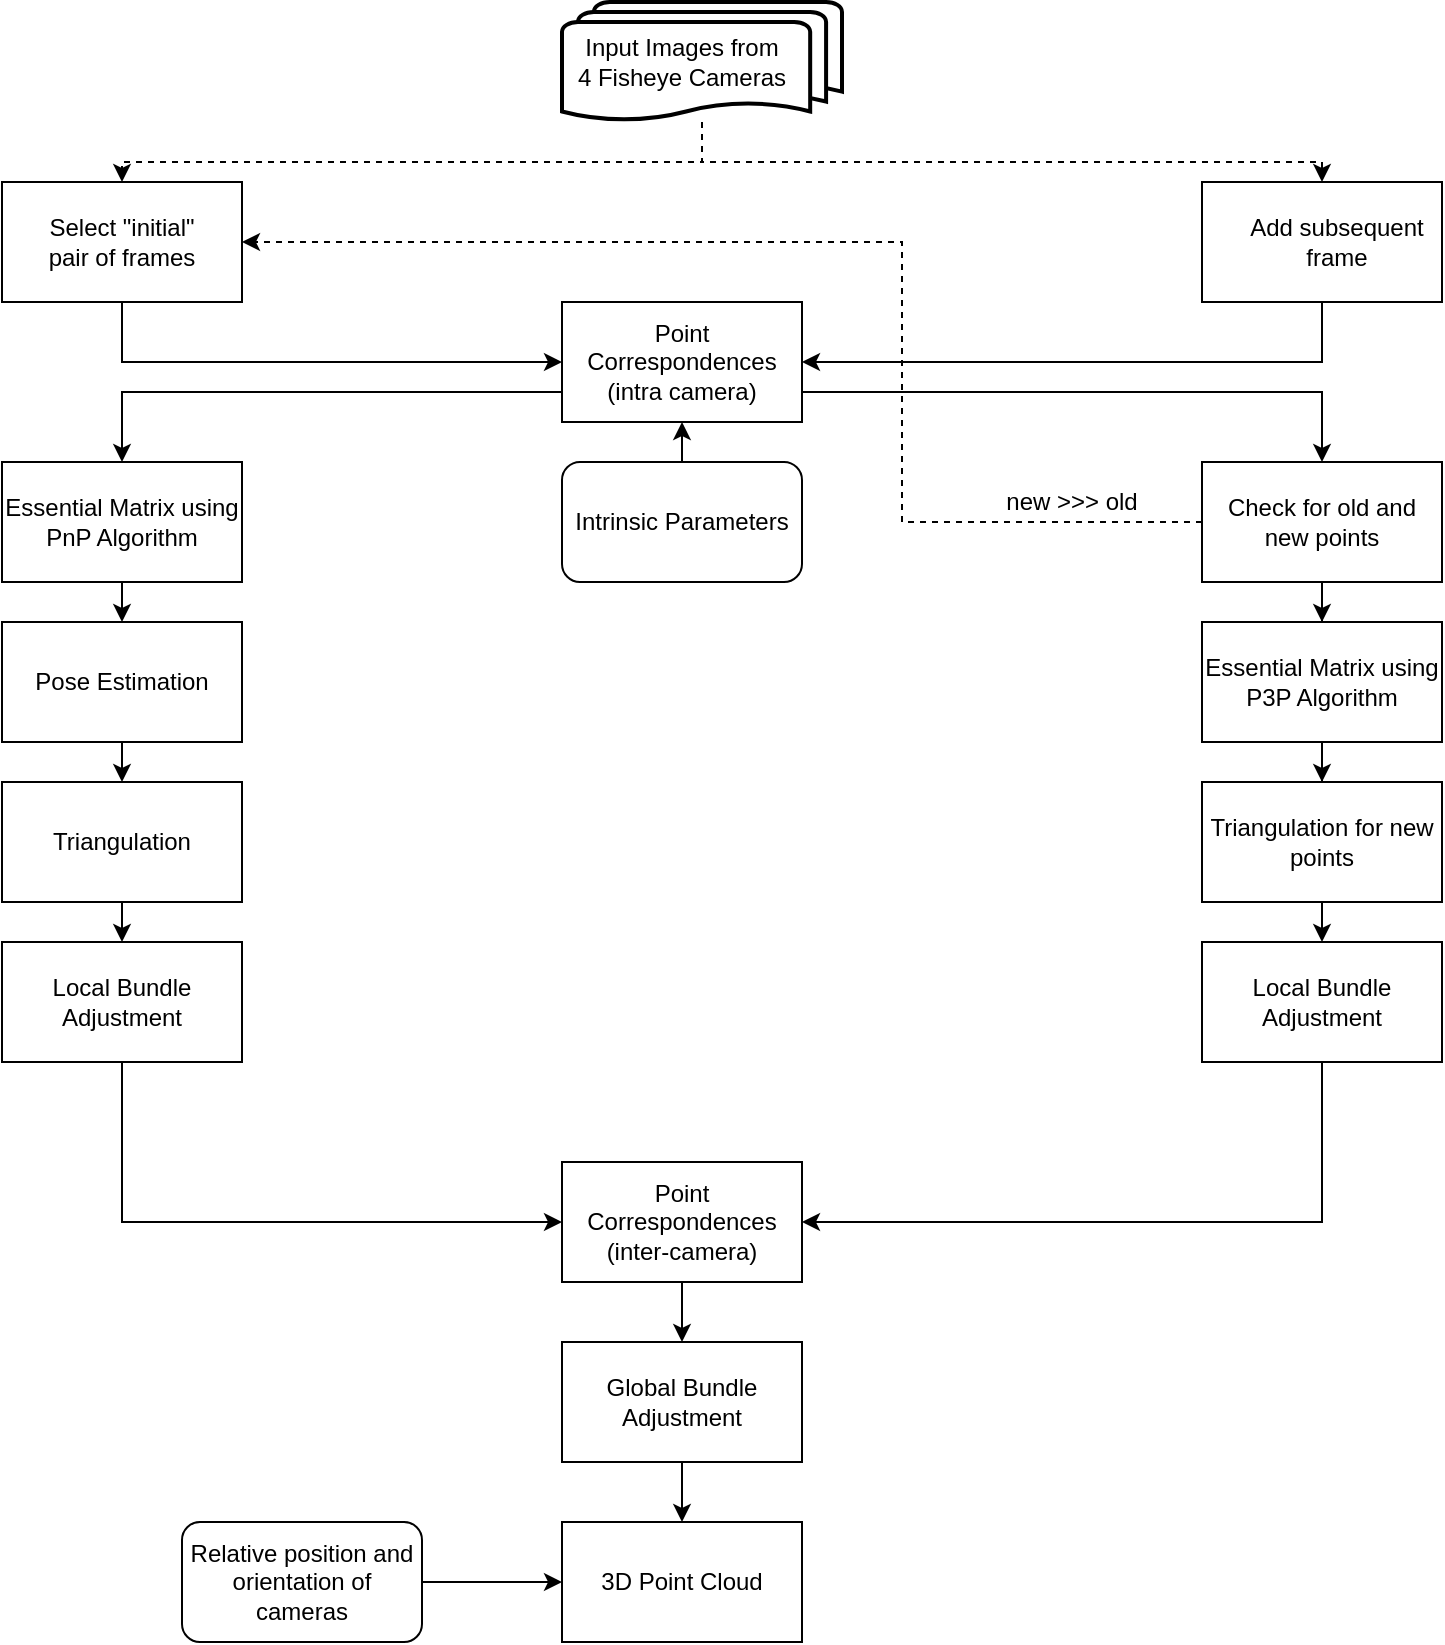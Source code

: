 <mxfile version="14.9.1" type="github">
  <diagram id="lZuwBexNoa2N1XPt0XM3" name="Page-1">
    <mxGraphModel dx="868" dy="393" grid="1" gridSize="10" guides="1" tooltips="1" connect="1" arrows="1" fold="1" page="1" pageScale="1" pageWidth="850" pageHeight="1100" math="0" shadow="0">
      <root>
        <mxCell id="0" />
        <mxCell id="1" parent="0" />
        <mxCell id="ddf9Bvz1MeLeIGU98-r2-6" style="edgeStyle=orthogonalEdgeStyle;rounded=0;orthogonalLoop=1;jettySize=auto;html=1;entryX=0.5;entryY=0;entryDx=0;entryDy=0;dashed=1;" edge="1" parent="1" source="ddf9Bvz1MeLeIGU98-r2-1" target="ddf9Bvz1MeLeIGU98-r2-4">
          <mxGeometry relative="1" as="geometry">
            <Array as="points">
              <mxPoint x="430" y="90" />
              <mxPoint x="140" y="90" />
            </Array>
          </mxGeometry>
        </mxCell>
        <mxCell id="ddf9Bvz1MeLeIGU98-r2-7" style="edgeStyle=orthogonalEdgeStyle;rounded=0;orthogonalLoop=1;jettySize=auto;html=1;entryX=0.5;entryY=0;entryDx=0;entryDy=0;dashed=1;" edge="1" parent="1" source="ddf9Bvz1MeLeIGU98-r2-1" target="ddf9Bvz1MeLeIGU98-r2-5">
          <mxGeometry relative="1" as="geometry">
            <Array as="points">
              <mxPoint x="430" y="90" />
              <mxPoint x="740" y="90" />
            </Array>
          </mxGeometry>
        </mxCell>
        <mxCell id="ddf9Bvz1MeLeIGU98-r2-1" value="" style="strokeWidth=2;html=1;shape=mxgraph.flowchart.multi-document;whiteSpace=wrap;" vertex="1" parent="1">
          <mxGeometry x="360" y="10" width="140" height="60" as="geometry" />
        </mxCell>
        <mxCell id="ddf9Bvz1MeLeIGU98-r2-2" value="Input Images from &lt;br&gt;4 Fisheye Cameras" style="text;html=1;strokeColor=none;fillColor=none;align=center;verticalAlign=middle;whiteSpace=wrap;rounded=0;" vertex="1" parent="1">
          <mxGeometry x="360" y="30" width="120" height="20" as="geometry" />
        </mxCell>
        <mxCell id="ddf9Bvz1MeLeIGU98-r2-12" style="edgeStyle=orthogonalEdgeStyle;rounded=0;orthogonalLoop=1;jettySize=auto;html=1;entryX=0;entryY=0.5;entryDx=0;entryDy=0;" edge="1" parent="1" source="ddf9Bvz1MeLeIGU98-r2-4" target="ddf9Bvz1MeLeIGU98-r2-11">
          <mxGeometry relative="1" as="geometry">
            <Array as="points">
              <mxPoint x="140" y="190" />
            </Array>
          </mxGeometry>
        </mxCell>
        <mxCell id="ddf9Bvz1MeLeIGU98-r2-4" value="" style="rounded=0;whiteSpace=wrap;html=1;" vertex="1" parent="1">
          <mxGeometry x="80" y="100" width="120" height="60" as="geometry" />
        </mxCell>
        <mxCell id="ddf9Bvz1MeLeIGU98-r2-13" style="edgeStyle=orthogonalEdgeStyle;rounded=0;orthogonalLoop=1;jettySize=auto;html=1;entryX=1;entryY=0.5;entryDx=0;entryDy=0;" edge="1" parent="1" source="ddf9Bvz1MeLeIGU98-r2-5" target="ddf9Bvz1MeLeIGU98-r2-11">
          <mxGeometry relative="1" as="geometry">
            <mxPoint x="510" y="198" as="targetPoint" />
            <Array as="points">
              <mxPoint x="740" y="190" />
            </Array>
          </mxGeometry>
        </mxCell>
        <mxCell id="ddf9Bvz1MeLeIGU98-r2-5" value="" style="rounded=0;whiteSpace=wrap;html=1;" vertex="1" parent="1">
          <mxGeometry x="680" y="100" width="120" height="60" as="geometry" />
        </mxCell>
        <mxCell id="ddf9Bvz1MeLeIGU98-r2-9" value="Select &quot;initial&quot; pair of frames" style="text;html=1;strokeColor=none;fillColor=none;align=center;verticalAlign=middle;whiteSpace=wrap;rounded=0;" vertex="1" parent="1">
          <mxGeometry x="95" y="120" width="90" height="20" as="geometry" />
        </mxCell>
        <mxCell id="ddf9Bvz1MeLeIGU98-r2-10" value="Add subsequent frame" style="text;html=1;strokeColor=none;fillColor=none;align=center;verticalAlign=middle;whiteSpace=wrap;rounded=0;" vertex="1" parent="1">
          <mxGeometry x="695" y="120" width="105" height="20" as="geometry" />
        </mxCell>
        <mxCell id="ddf9Bvz1MeLeIGU98-r2-18" style="edgeStyle=orthogonalEdgeStyle;rounded=0;orthogonalLoop=1;jettySize=auto;html=1;exitX=0;exitY=0.75;exitDx=0;exitDy=0;entryX=0.5;entryY=0;entryDx=0;entryDy=0;" edge="1" parent="1" source="ddf9Bvz1MeLeIGU98-r2-11" target="ddf9Bvz1MeLeIGU98-r2-14">
          <mxGeometry relative="1" as="geometry" />
        </mxCell>
        <mxCell id="ddf9Bvz1MeLeIGU98-r2-32" style="edgeStyle=orthogonalEdgeStyle;rounded=0;orthogonalLoop=1;jettySize=auto;html=1;exitX=1;exitY=0.75;exitDx=0;exitDy=0;entryX=0.5;entryY=0;entryDx=0;entryDy=0;" edge="1" parent="1" source="ddf9Bvz1MeLeIGU98-r2-11" target="ddf9Bvz1MeLeIGU98-r2-23">
          <mxGeometry relative="1" as="geometry" />
        </mxCell>
        <mxCell id="ddf9Bvz1MeLeIGU98-r2-11" value="Point Correspondences&lt;br&gt;(intra camera)" style="rounded=0;whiteSpace=wrap;html=1;" vertex="1" parent="1">
          <mxGeometry x="360" y="160" width="120" height="60" as="geometry" />
        </mxCell>
        <mxCell id="ddf9Bvz1MeLeIGU98-r2-20" style="edgeStyle=orthogonalEdgeStyle;rounded=0;orthogonalLoop=1;jettySize=auto;html=1;exitX=0.5;exitY=1;exitDx=0;exitDy=0;entryX=0.5;entryY=0;entryDx=0;entryDy=0;" edge="1" parent="1" source="ddf9Bvz1MeLeIGU98-r2-14" target="ddf9Bvz1MeLeIGU98-r2-15">
          <mxGeometry relative="1" as="geometry" />
        </mxCell>
        <mxCell id="ddf9Bvz1MeLeIGU98-r2-14" value="Essential Matrix using PnP Algorithm" style="rounded=0;whiteSpace=wrap;html=1;" vertex="1" parent="1">
          <mxGeometry x="80" y="240" width="120" height="60" as="geometry" />
        </mxCell>
        <mxCell id="ddf9Bvz1MeLeIGU98-r2-21" style="edgeStyle=orthogonalEdgeStyle;rounded=0;orthogonalLoop=1;jettySize=auto;html=1;exitX=0.5;exitY=1;exitDx=0;exitDy=0;entryX=0.5;entryY=0;entryDx=0;entryDy=0;" edge="1" parent="1" source="ddf9Bvz1MeLeIGU98-r2-15" target="ddf9Bvz1MeLeIGU98-r2-16">
          <mxGeometry relative="1" as="geometry" />
        </mxCell>
        <mxCell id="ddf9Bvz1MeLeIGU98-r2-15" value="Pose Estimation" style="rounded=0;whiteSpace=wrap;html=1;" vertex="1" parent="1">
          <mxGeometry x="80" y="320" width="120" height="60" as="geometry" />
        </mxCell>
        <mxCell id="ddf9Bvz1MeLeIGU98-r2-22" style="edgeStyle=orthogonalEdgeStyle;rounded=0;orthogonalLoop=1;jettySize=auto;html=1;exitX=0.5;exitY=1;exitDx=0;exitDy=0;entryX=0.5;entryY=0;entryDx=0;entryDy=0;" edge="1" parent="1" source="ddf9Bvz1MeLeIGU98-r2-16" target="ddf9Bvz1MeLeIGU98-r2-17">
          <mxGeometry relative="1" as="geometry" />
        </mxCell>
        <mxCell id="ddf9Bvz1MeLeIGU98-r2-16" value="Triangulation" style="rounded=0;whiteSpace=wrap;html=1;" vertex="1" parent="1">
          <mxGeometry x="80" y="400" width="120" height="60" as="geometry" />
        </mxCell>
        <mxCell id="ddf9Bvz1MeLeIGU98-r2-36" style="edgeStyle=orthogonalEdgeStyle;rounded=0;orthogonalLoop=1;jettySize=auto;html=1;exitX=0.5;exitY=1;exitDx=0;exitDy=0;entryX=0;entryY=0.5;entryDx=0;entryDy=0;" edge="1" parent="1" source="ddf9Bvz1MeLeIGU98-r2-17" target="ddf9Bvz1MeLeIGU98-r2-27">
          <mxGeometry relative="1" as="geometry" />
        </mxCell>
        <mxCell id="ddf9Bvz1MeLeIGU98-r2-17" value="Local Bundle Adjustment" style="rounded=0;whiteSpace=wrap;html=1;" vertex="1" parent="1">
          <mxGeometry x="80" y="480" width="120" height="60" as="geometry" />
        </mxCell>
        <mxCell id="ddf9Bvz1MeLeIGU98-r2-33" style="edgeStyle=orthogonalEdgeStyle;rounded=0;orthogonalLoop=1;jettySize=auto;html=1;entryX=0.5;entryY=0;entryDx=0;entryDy=0;" edge="1" parent="1" source="ddf9Bvz1MeLeIGU98-r2-23" target="ddf9Bvz1MeLeIGU98-r2-24">
          <mxGeometry relative="1" as="geometry" />
        </mxCell>
        <mxCell id="ddf9Bvz1MeLeIGU98-r2-43" style="edgeStyle=orthogonalEdgeStyle;rounded=0;orthogonalLoop=1;jettySize=auto;html=1;entryX=1;entryY=0.5;entryDx=0;entryDy=0;dashed=1;" edge="1" parent="1" source="ddf9Bvz1MeLeIGU98-r2-23" target="ddf9Bvz1MeLeIGU98-r2-4">
          <mxGeometry relative="1" as="geometry">
            <Array as="points">
              <mxPoint x="530" y="270" />
              <mxPoint x="530" y="130" />
            </Array>
          </mxGeometry>
        </mxCell>
        <mxCell id="ddf9Bvz1MeLeIGU98-r2-23" value="Check for old and new points" style="rounded=0;whiteSpace=wrap;html=1;" vertex="1" parent="1">
          <mxGeometry x="680" y="240" width="120" height="60" as="geometry" />
        </mxCell>
        <mxCell id="ddf9Bvz1MeLeIGU98-r2-34" style="edgeStyle=orthogonalEdgeStyle;rounded=0;orthogonalLoop=1;jettySize=auto;html=1;entryX=0.5;entryY=0;entryDx=0;entryDy=0;" edge="1" parent="1" source="ddf9Bvz1MeLeIGU98-r2-24" target="ddf9Bvz1MeLeIGU98-r2-25">
          <mxGeometry relative="1" as="geometry" />
        </mxCell>
        <mxCell id="ddf9Bvz1MeLeIGU98-r2-24" value="Essential Matrix using P3P Algorithm" style="rounded=0;whiteSpace=wrap;html=1;" vertex="1" parent="1">
          <mxGeometry x="680" y="320" width="120" height="60" as="geometry" />
        </mxCell>
        <mxCell id="ddf9Bvz1MeLeIGU98-r2-35" style="edgeStyle=orthogonalEdgeStyle;rounded=0;orthogonalLoop=1;jettySize=auto;html=1;exitX=0.5;exitY=1;exitDx=0;exitDy=0;entryX=0.5;entryY=0;entryDx=0;entryDy=0;" edge="1" parent="1" source="ddf9Bvz1MeLeIGU98-r2-25" target="ddf9Bvz1MeLeIGU98-r2-26">
          <mxGeometry relative="1" as="geometry" />
        </mxCell>
        <mxCell id="ddf9Bvz1MeLeIGU98-r2-25" value="Triangulation for new points" style="rounded=0;whiteSpace=wrap;html=1;" vertex="1" parent="1">
          <mxGeometry x="680" y="400" width="120" height="60" as="geometry" />
        </mxCell>
        <mxCell id="ddf9Bvz1MeLeIGU98-r2-37" style="edgeStyle=orthogonalEdgeStyle;rounded=0;orthogonalLoop=1;jettySize=auto;html=1;exitX=0.5;exitY=1;exitDx=0;exitDy=0;entryX=1;entryY=0.5;entryDx=0;entryDy=0;" edge="1" parent="1" source="ddf9Bvz1MeLeIGU98-r2-26" target="ddf9Bvz1MeLeIGU98-r2-27">
          <mxGeometry relative="1" as="geometry" />
        </mxCell>
        <mxCell id="ddf9Bvz1MeLeIGU98-r2-26" value="Local Bundle Adjustment" style="rounded=0;whiteSpace=wrap;html=1;" vertex="1" parent="1">
          <mxGeometry x="680" y="480" width="120" height="60" as="geometry" />
        </mxCell>
        <mxCell id="ddf9Bvz1MeLeIGU98-r2-38" style="edgeStyle=orthogonalEdgeStyle;rounded=0;orthogonalLoop=1;jettySize=auto;html=1;entryX=0.5;entryY=0;entryDx=0;entryDy=0;" edge="1" parent="1" source="ddf9Bvz1MeLeIGU98-r2-27" target="ddf9Bvz1MeLeIGU98-r2-28">
          <mxGeometry relative="1" as="geometry" />
        </mxCell>
        <mxCell id="ddf9Bvz1MeLeIGU98-r2-27" value="Point Correspondences&lt;br&gt;(inter-camera)" style="rounded=0;whiteSpace=wrap;html=1;" vertex="1" parent="1">
          <mxGeometry x="360" y="590" width="120" height="60" as="geometry" />
        </mxCell>
        <mxCell id="ddf9Bvz1MeLeIGU98-r2-39" style="edgeStyle=orthogonalEdgeStyle;rounded=0;orthogonalLoop=1;jettySize=auto;html=1;entryX=0.5;entryY=0;entryDx=0;entryDy=0;" edge="1" parent="1" source="ddf9Bvz1MeLeIGU98-r2-28" target="ddf9Bvz1MeLeIGU98-r2-29">
          <mxGeometry relative="1" as="geometry" />
        </mxCell>
        <mxCell id="ddf9Bvz1MeLeIGU98-r2-28" value="Global Bundle Adjustment" style="rounded=0;whiteSpace=wrap;html=1;" vertex="1" parent="1">
          <mxGeometry x="360" y="680" width="120" height="60" as="geometry" />
        </mxCell>
        <mxCell id="ddf9Bvz1MeLeIGU98-r2-29" value="3D Point Cloud" style="rounded=0;whiteSpace=wrap;html=1;" vertex="1" parent="1">
          <mxGeometry x="360" y="770" width="120" height="60" as="geometry" />
        </mxCell>
        <mxCell id="ddf9Bvz1MeLeIGU98-r2-41" style="edgeStyle=orthogonalEdgeStyle;rounded=0;orthogonalLoop=1;jettySize=auto;html=1;exitX=0.5;exitY=0;exitDx=0;exitDy=0;entryX=0.5;entryY=1;entryDx=0;entryDy=0;" edge="1" parent="1" source="ddf9Bvz1MeLeIGU98-r2-30" target="ddf9Bvz1MeLeIGU98-r2-11">
          <mxGeometry relative="1" as="geometry" />
        </mxCell>
        <mxCell id="ddf9Bvz1MeLeIGU98-r2-30" value="Intrinsic Parameters" style="rounded=1;whiteSpace=wrap;html=1;" vertex="1" parent="1">
          <mxGeometry x="360" y="240" width="120" height="60" as="geometry" />
        </mxCell>
        <mxCell id="ddf9Bvz1MeLeIGU98-r2-40" value="" style="edgeStyle=orthogonalEdgeStyle;rounded=0;orthogonalLoop=1;jettySize=auto;html=1;" edge="1" parent="1" source="ddf9Bvz1MeLeIGU98-r2-31" target="ddf9Bvz1MeLeIGU98-r2-29">
          <mxGeometry relative="1" as="geometry" />
        </mxCell>
        <mxCell id="ddf9Bvz1MeLeIGU98-r2-31" value="Relative position and orientation of cameras" style="rounded=1;whiteSpace=wrap;html=1;" vertex="1" parent="1">
          <mxGeometry x="170" y="770" width="120" height="60" as="geometry" />
        </mxCell>
        <mxCell id="ddf9Bvz1MeLeIGU98-r2-44" value="new &amp;gt;&amp;gt;&amp;gt; old" style="text;html=1;strokeColor=none;fillColor=none;align=center;verticalAlign=middle;whiteSpace=wrap;rounded=0;dashed=1;" vertex="1" parent="1">
          <mxGeometry x="580" y="250" width="70" height="20" as="geometry" />
        </mxCell>
      </root>
    </mxGraphModel>
  </diagram>
</mxfile>
